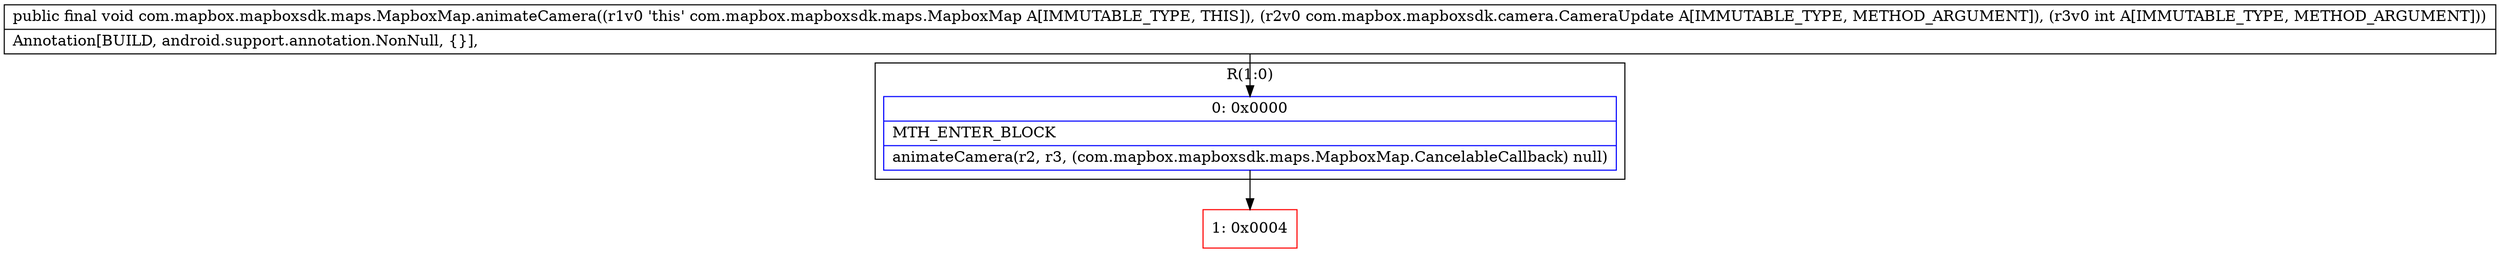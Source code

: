 digraph "CFG forcom.mapbox.mapboxsdk.maps.MapboxMap.animateCamera(Lcom\/mapbox\/mapboxsdk\/camera\/CameraUpdate;I)V" {
subgraph cluster_Region_1587002706 {
label = "R(1:0)";
node [shape=record,color=blue];
Node_0 [shape=record,label="{0\:\ 0x0000|MTH_ENTER_BLOCK\l|animateCamera(r2, r3, (com.mapbox.mapboxsdk.maps.MapboxMap.CancelableCallback) null)\l}"];
}
Node_1 [shape=record,color=red,label="{1\:\ 0x0004}"];
MethodNode[shape=record,label="{public final void com.mapbox.mapboxsdk.maps.MapboxMap.animateCamera((r1v0 'this' com.mapbox.mapboxsdk.maps.MapboxMap A[IMMUTABLE_TYPE, THIS]), (r2v0 com.mapbox.mapboxsdk.camera.CameraUpdate A[IMMUTABLE_TYPE, METHOD_ARGUMENT]), (r3v0 int A[IMMUTABLE_TYPE, METHOD_ARGUMENT]))  | Annotation[BUILD, android.support.annotation.NonNull, \{\}], \l}"];
MethodNode -> Node_0;
Node_0 -> Node_1;
}

